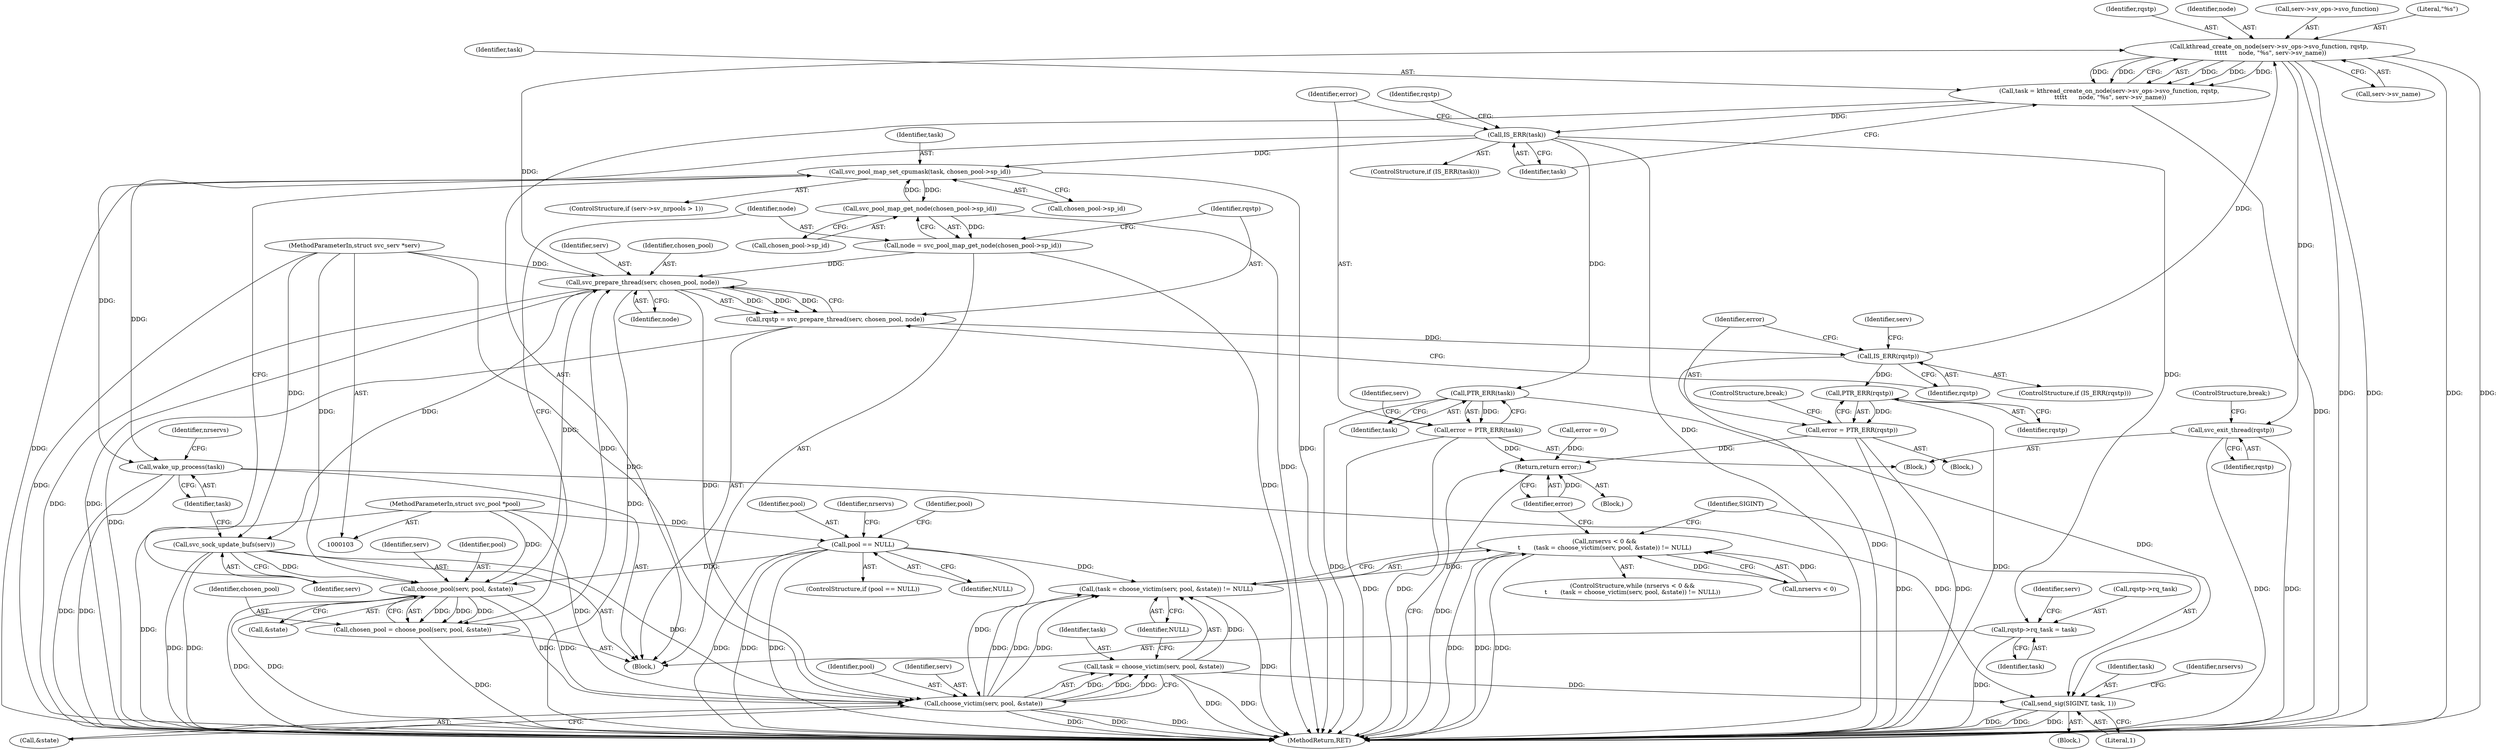 digraph "1_linux_c70422f760c120480fee4de6c38804c72aa26bc1_20@API" {
"1000196" [label="(Call,kthread_create_on_node(serv->sv_ops->svo_function, rqstp,\n \t\t\t\t\t      node, \"%s\", serv->sv_name))"];
"1000180" [label="(Call,IS_ERR(rqstp))"];
"1000173" [label="(Call,rqstp = svc_prepare_thread(serv, chosen_pool, node))"];
"1000175" [label="(Call,svc_prepare_thread(serv, chosen_pool, node))"];
"1000162" [label="(Call,choose_pool(serv, pool, &state))"];
"1000241" [label="(Call,svc_sock_update_bufs(serv))"];
"1000104" [label="(MethodParameterIn,struct svc_serv *serv)"];
"1000125" [label="(Call,pool == NULL)"];
"1000105" [label="(MethodParameterIn,struct svc_pool *pool)"];
"1000160" [label="(Call,chosen_pool = choose_pool(serv, pool, &state))"];
"1000167" [label="(Call,node = svc_pool_map_get_node(chosen_pool->sp_id))"];
"1000169" [label="(Call,svc_pool_map_get_node(chosen_pool->sp_id))"];
"1000236" [label="(Call,svc_pool_map_set_cpumask(task, chosen_pool->sp_id))"];
"1000209" [label="(Call,IS_ERR(task))"];
"1000194" [label="(Call,task = kthread_create_on_node(serv->sv_ops->svo_function, rqstp,\n \t\t\t\t\t      node, \"%s\", serv->sv_name))"];
"1000196" [label="(Call,kthread_create_on_node(serv->sv_ops->svo_function, rqstp,\n \t\t\t\t\t      node, \"%s\", serv->sv_name))"];
"1000214" [label="(Call,PTR_ERR(task))"];
"1000212" [label="(Call,error = PTR_ERR(task))"];
"1000266" [label="(Return,return error;)"];
"1000260" [label="(Call,send_sig(SIGINT, task, 1))"];
"1000225" [label="(Call,rqstp->rq_task = task)"];
"1000185" [label="(Call,PTR_ERR(rqstp))"];
"1000183" [label="(Call,error = PTR_ERR(rqstp))"];
"1000222" [label="(Call,svc_exit_thread(rqstp))"];
"1000253" [label="(Call,choose_victim(serv, pool, &state))"];
"1000250" [label="(Call,(task = choose_victim(serv, pool, &state)) != NULL)"];
"1000246" [label="(Call,nrservs < 0 &&\n\t       (task = choose_victim(serv, pool, &state)) != NULL)"];
"1000251" [label="(Call,task = choose_victim(serv, pool, &state))"];
"1000243" [label="(Call,wake_up_process(task))"];
"1000125" [label="(Call,pool == NULL)"];
"1000219" [label="(Identifier,serv)"];
"1000195" [label="(Identifier,task)"];
"1000202" [label="(Identifier,rqstp)"];
"1000267" [label="(Identifier,error)"];
"1000191" [label="(Identifier,serv)"];
"1000261" [label="(Identifier,SIGINT)"];
"1000164" [label="(Identifier,pool)"];
"1000222" [label="(Call,svc_exit_thread(rqstp))"];
"1000187" [label="(ControlStructure,break;)"];
"1000214" [label="(Call,PTR_ERR(task))"];
"1000265" [label="(Identifier,nrservs)"];
"1000203" [label="(Identifier,node)"];
"1000155" [label="(Identifier,nrservs)"];
"1000176" [label="(Identifier,serv)"];
"1000243" [label="(Call,wake_up_process(task))"];
"1000236" [label="(Call,svc_pool_map_set_cpumask(task, chosen_pool->sp_id))"];
"1000241" [label="(Call,svc_sock_update_bufs(serv))"];
"1000268" [label="(MethodReturn,RET)"];
"1000252" [label="(Identifier,task)"];
"1000104" [label="(MethodParameterIn,struct svc_serv *serv)"];
"1000197" [label="(Call,serv->sv_ops->svo_function)"];
"1000160" [label="(Call,chosen_pool = choose_pool(serv, pool, &state))"];
"1000186" [label="(Identifier,rqstp)"];
"1000258" [label="(Identifier,NULL)"];
"1000182" [label="(Block,)"];
"1000224" [label="(ControlStructure,break;)"];
"1000180" [label="(Call,IS_ERR(rqstp))"];
"1000212" [label="(Call,error = PTR_ERR(task))"];
"1000165" [label="(Call,&state)"];
"1000260" [label="(Call,send_sig(SIGINT, task, 1))"];
"1000226" [label="(Call,rqstp->rq_task)"];
"1000194" [label="(Call,task = kthread_create_on_node(serv->sv_ops->svo_function, rqstp,\n \t\t\t\t\t      node, \"%s\", serv->sv_name))"];
"1000215" [label="(Identifier,task)"];
"1000179" [label="(ControlStructure,if (IS_ERR(rqstp)))"];
"1000245" [label="(ControlStructure,while (nrservs < 0 &&\n\t       (task = choose_victim(serv, pool, &state)) != NULL))"];
"1000162" [label="(Call,choose_pool(serv, pool, &state))"];
"1000244" [label="(Identifier,task)"];
"1000225" [label="(Call,rqstp->rq_task = task)"];
"1000253" [label="(Call,choose_victim(serv, pool, &state))"];
"1000175" [label="(Call,svc_prepare_thread(serv, chosen_pool, node))"];
"1000242" [label="(Identifier,serv)"];
"1000107" [label="(Block,)"];
"1000262" [label="(Identifier,task)"];
"1000229" [label="(Identifier,task)"];
"1000177" [label="(Identifier,chosen_pool)"];
"1000130" [label="(Identifier,nrservs)"];
"1000205" [label="(Call,serv->sv_name)"];
"1000105" [label="(MethodParameterIn,struct svc_pool *pool)"];
"1000238" [label="(Call,chosen_pool->sp_id)"];
"1000157" [label="(Block,)"];
"1000251" [label="(Call,task = choose_victim(serv, pool, &state))"];
"1000230" [label="(ControlStructure,if (serv->sv_nrpools > 1))"];
"1000169" [label="(Call,svc_pool_map_get_node(chosen_pool->sp_id))"];
"1000227" [label="(Identifier,rqstp)"];
"1000209" [label="(Call,IS_ERR(task))"];
"1000196" [label="(Call,kthread_create_on_node(serv->sv_ops->svo_function, rqstp,\n \t\t\t\t\t      node, \"%s\", serv->sv_name))"];
"1000204" [label="(Literal,\"%s\")"];
"1000174" [label="(Identifier,rqstp)"];
"1000250" [label="(Call,(task = choose_victim(serv, pool, &state)) != NULL)"];
"1000141" [label="(Identifier,pool)"];
"1000247" [label="(Call,nrservs < 0)"];
"1000255" [label="(Identifier,pool)"];
"1000184" [label="(Identifier,error)"];
"1000173" [label="(Call,rqstp = svc_prepare_thread(serv, chosen_pool, node))"];
"1000167" [label="(Call,node = svc_pool_map_get_node(chosen_pool->sp_id))"];
"1000246" [label="(Call,nrservs < 0 &&\n\t       (task = choose_victim(serv, pool, &state)) != NULL)"];
"1000124" [label="(ControlStructure,if (pool == NULL))"];
"1000223" [label="(Identifier,rqstp)"];
"1000233" [label="(Identifier,serv)"];
"1000210" [label="(Identifier,task)"];
"1000211" [label="(Block,)"];
"1000112" [label="(Call,error = 0)"];
"1000161" [label="(Identifier,chosen_pool)"];
"1000263" [label="(Literal,1)"];
"1000178" [label="(Identifier,node)"];
"1000163" [label="(Identifier,serv)"];
"1000266" [label="(Return,return error;)"];
"1000170" [label="(Call,chosen_pool->sp_id)"];
"1000126" [label="(Identifier,pool)"];
"1000208" [label="(ControlStructure,if (IS_ERR(task)))"];
"1000254" [label="(Identifier,serv)"];
"1000183" [label="(Call,error = PTR_ERR(rqstp))"];
"1000237" [label="(Identifier,task)"];
"1000213" [label="(Identifier,error)"];
"1000181" [label="(Identifier,rqstp)"];
"1000168" [label="(Identifier,node)"];
"1000185" [label="(Call,PTR_ERR(rqstp))"];
"1000256" [label="(Call,&state)"];
"1000259" [label="(Block,)"];
"1000127" [label="(Identifier,NULL)"];
"1000196" -> "1000194"  [label="AST: "];
"1000196" -> "1000205"  [label="CFG: "];
"1000197" -> "1000196"  [label="AST: "];
"1000202" -> "1000196"  [label="AST: "];
"1000203" -> "1000196"  [label="AST: "];
"1000204" -> "1000196"  [label="AST: "];
"1000205" -> "1000196"  [label="AST: "];
"1000194" -> "1000196"  [label="CFG: "];
"1000196" -> "1000268"  [label="DDG: "];
"1000196" -> "1000268"  [label="DDG: "];
"1000196" -> "1000268"  [label="DDG: "];
"1000196" -> "1000268"  [label="DDG: "];
"1000196" -> "1000194"  [label="DDG: "];
"1000196" -> "1000194"  [label="DDG: "];
"1000196" -> "1000194"  [label="DDG: "];
"1000196" -> "1000194"  [label="DDG: "];
"1000196" -> "1000194"  [label="DDG: "];
"1000180" -> "1000196"  [label="DDG: "];
"1000175" -> "1000196"  [label="DDG: "];
"1000196" -> "1000222"  [label="DDG: "];
"1000180" -> "1000179"  [label="AST: "];
"1000180" -> "1000181"  [label="CFG: "];
"1000181" -> "1000180"  [label="AST: "];
"1000184" -> "1000180"  [label="CFG: "];
"1000191" -> "1000180"  [label="CFG: "];
"1000180" -> "1000268"  [label="DDG: "];
"1000173" -> "1000180"  [label="DDG: "];
"1000180" -> "1000185"  [label="DDG: "];
"1000173" -> "1000157"  [label="AST: "];
"1000173" -> "1000175"  [label="CFG: "];
"1000174" -> "1000173"  [label="AST: "];
"1000175" -> "1000173"  [label="AST: "];
"1000181" -> "1000173"  [label="CFG: "];
"1000173" -> "1000268"  [label="DDG: "];
"1000175" -> "1000173"  [label="DDG: "];
"1000175" -> "1000173"  [label="DDG: "];
"1000175" -> "1000173"  [label="DDG: "];
"1000175" -> "1000178"  [label="CFG: "];
"1000176" -> "1000175"  [label="AST: "];
"1000177" -> "1000175"  [label="AST: "];
"1000178" -> "1000175"  [label="AST: "];
"1000175" -> "1000268"  [label="DDG: "];
"1000175" -> "1000268"  [label="DDG: "];
"1000175" -> "1000268"  [label="DDG: "];
"1000162" -> "1000175"  [label="DDG: "];
"1000104" -> "1000175"  [label="DDG: "];
"1000160" -> "1000175"  [label="DDG: "];
"1000167" -> "1000175"  [label="DDG: "];
"1000175" -> "1000241"  [label="DDG: "];
"1000175" -> "1000253"  [label="DDG: "];
"1000162" -> "1000160"  [label="AST: "];
"1000162" -> "1000165"  [label="CFG: "];
"1000163" -> "1000162"  [label="AST: "];
"1000164" -> "1000162"  [label="AST: "];
"1000165" -> "1000162"  [label="AST: "];
"1000160" -> "1000162"  [label="CFG: "];
"1000162" -> "1000268"  [label="DDG: "];
"1000162" -> "1000268"  [label="DDG: "];
"1000162" -> "1000160"  [label="DDG: "];
"1000162" -> "1000160"  [label="DDG: "];
"1000162" -> "1000160"  [label="DDG: "];
"1000241" -> "1000162"  [label="DDG: "];
"1000104" -> "1000162"  [label="DDG: "];
"1000125" -> "1000162"  [label="DDG: "];
"1000105" -> "1000162"  [label="DDG: "];
"1000162" -> "1000253"  [label="DDG: "];
"1000162" -> "1000253"  [label="DDG: "];
"1000241" -> "1000157"  [label="AST: "];
"1000241" -> "1000242"  [label="CFG: "];
"1000242" -> "1000241"  [label="AST: "];
"1000244" -> "1000241"  [label="CFG: "];
"1000241" -> "1000268"  [label="DDG: "];
"1000241" -> "1000268"  [label="DDG: "];
"1000104" -> "1000241"  [label="DDG: "];
"1000241" -> "1000253"  [label="DDG: "];
"1000104" -> "1000103"  [label="AST: "];
"1000104" -> "1000268"  [label="DDG: "];
"1000104" -> "1000253"  [label="DDG: "];
"1000125" -> "1000124"  [label="AST: "];
"1000125" -> "1000127"  [label="CFG: "];
"1000126" -> "1000125"  [label="AST: "];
"1000127" -> "1000125"  [label="AST: "];
"1000130" -> "1000125"  [label="CFG: "];
"1000141" -> "1000125"  [label="CFG: "];
"1000125" -> "1000268"  [label="DDG: "];
"1000125" -> "1000268"  [label="DDG: "];
"1000125" -> "1000268"  [label="DDG: "];
"1000105" -> "1000125"  [label="DDG: "];
"1000125" -> "1000253"  [label="DDG: "];
"1000125" -> "1000250"  [label="DDG: "];
"1000105" -> "1000103"  [label="AST: "];
"1000105" -> "1000268"  [label="DDG: "];
"1000105" -> "1000253"  [label="DDG: "];
"1000160" -> "1000157"  [label="AST: "];
"1000161" -> "1000160"  [label="AST: "];
"1000168" -> "1000160"  [label="CFG: "];
"1000160" -> "1000268"  [label="DDG: "];
"1000167" -> "1000157"  [label="AST: "];
"1000167" -> "1000169"  [label="CFG: "];
"1000168" -> "1000167"  [label="AST: "];
"1000169" -> "1000167"  [label="AST: "];
"1000174" -> "1000167"  [label="CFG: "];
"1000167" -> "1000268"  [label="DDG: "];
"1000169" -> "1000167"  [label="DDG: "];
"1000169" -> "1000170"  [label="CFG: "];
"1000170" -> "1000169"  [label="AST: "];
"1000169" -> "1000268"  [label="DDG: "];
"1000236" -> "1000169"  [label="DDG: "];
"1000169" -> "1000236"  [label="DDG: "];
"1000236" -> "1000230"  [label="AST: "];
"1000236" -> "1000238"  [label="CFG: "];
"1000237" -> "1000236"  [label="AST: "];
"1000238" -> "1000236"  [label="AST: "];
"1000242" -> "1000236"  [label="CFG: "];
"1000236" -> "1000268"  [label="DDG: "];
"1000236" -> "1000268"  [label="DDG: "];
"1000209" -> "1000236"  [label="DDG: "];
"1000236" -> "1000243"  [label="DDG: "];
"1000209" -> "1000208"  [label="AST: "];
"1000209" -> "1000210"  [label="CFG: "];
"1000210" -> "1000209"  [label="AST: "];
"1000213" -> "1000209"  [label="CFG: "];
"1000227" -> "1000209"  [label="CFG: "];
"1000209" -> "1000268"  [label="DDG: "];
"1000194" -> "1000209"  [label="DDG: "];
"1000209" -> "1000214"  [label="DDG: "];
"1000209" -> "1000225"  [label="DDG: "];
"1000209" -> "1000243"  [label="DDG: "];
"1000194" -> "1000157"  [label="AST: "];
"1000195" -> "1000194"  [label="AST: "];
"1000210" -> "1000194"  [label="CFG: "];
"1000194" -> "1000268"  [label="DDG: "];
"1000214" -> "1000212"  [label="AST: "];
"1000214" -> "1000215"  [label="CFG: "];
"1000215" -> "1000214"  [label="AST: "];
"1000212" -> "1000214"  [label="CFG: "];
"1000214" -> "1000268"  [label="DDG: "];
"1000214" -> "1000212"  [label="DDG: "];
"1000214" -> "1000260"  [label="DDG: "];
"1000212" -> "1000211"  [label="AST: "];
"1000213" -> "1000212"  [label="AST: "];
"1000219" -> "1000212"  [label="CFG: "];
"1000212" -> "1000268"  [label="DDG: "];
"1000212" -> "1000268"  [label="DDG: "];
"1000212" -> "1000266"  [label="DDG: "];
"1000266" -> "1000107"  [label="AST: "];
"1000266" -> "1000267"  [label="CFG: "];
"1000267" -> "1000266"  [label="AST: "];
"1000268" -> "1000266"  [label="CFG: "];
"1000266" -> "1000268"  [label="DDG: "];
"1000267" -> "1000266"  [label="DDG: "];
"1000183" -> "1000266"  [label="DDG: "];
"1000112" -> "1000266"  [label="DDG: "];
"1000260" -> "1000259"  [label="AST: "];
"1000260" -> "1000263"  [label="CFG: "];
"1000261" -> "1000260"  [label="AST: "];
"1000262" -> "1000260"  [label="AST: "];
"1000263" -> "1000260"  [label="AST: "];
"1000265" -> "1000260"  [label="CFG: "];
"1000260" -> "1000268"  [label="DDG: "];
"1000260" -> "1000268"  [label="DDG: "];
"1000260" -> "1000268"  [label="DDG: "];
"1000251" -> "1000260"  [label="DDG: "];
"1000243" -> "1000260"  [label="DDG: "];
"1000225" -> "1000157"  [label="AST: "];
"1000225" -> "1000229"  [label="CFG: "];
"1000226" -> "1000225"  [label="AST: "];
"1000229" -> "1000225"  [label="AST: "];
"1000233" -> "1000225"  [label="CFG: "];
"1000225" -> "1000268"  [label="DDG: "];
"1000185" -> "1000183"  [label="AST: "];
"1000185" -> "1000186"  [label="CFG: "];
"1000186" -> "1000185"  [label="AST: "];
"1000183" -> "1000185"  [label="CFG: "];
"1000185" -> "1000268"  [label="DDG: "];
"1000185" -> "1000183"  [label="DDG: "];
"1000183" -> "1000182"  [label="AST: "];
"1000184" -> "1000183"  [label="AST: "];
"1000187" -> "1000183"  [label="CFG: "];
"1000183" -> "1000268"  [label="DDG: "];
"1000183" -> "1000268"  [label="DDG: "];
"1000222" -> "1000211"  [label="AST: "];
"1000222" -> "1000223"  [label="CFG: "];
"1000223" -> "1000222"  [label="AST: "];
"1000224" -> "1000222"  [label="CFG: "];
"1000222" -> "1000268"  [label="DDG: "];
"1000222" -> "1000268"  [label="DDG: "];
"1000253" -> "1000251"  [label="AST: "];
"1000253" -> "1000256"  [label="CFG: "];
"1000254" -> "1000253"  [label="AST: "];
"1000255" -> "1000253"  [label="AST: "];
"1000256" -> "1000253"  [label="AST: "];
"1000251" -> "1000253"  [label="CFG: "];
"1000253" -> "1000268"  [label="DDG: "];
"1000253" -> "1000268"  [label="DDG: "];
"1000253" -> "1000268"  [label="DDG: "];
"1000253" -> "1000250"  [label="DDG: "];
"1000253" -> "1000250"  [label="DDG: "];
"1000253" -> "1000250"  [label="DDG: "];
"1000253" -> "1000251"  [label="DDG: "];
"1000253" -> "1000251"  [label="DDG: "];
"1000253" -> "1000251"  [label="DDG: "];
"1000250" -> "1000246"  [label="AST: "];
"1000250" -> "1000258"  [label="CFG: "];
"1000251" -> "1000250"  [label="AST: "];
"1000258" -> "1000250"  [label="AST: "];
"1000246" -> "1000250"  [label="CFG: "];
"1000250" -> "1000268"  [label="DDG: "];
"1000250" -> "1000246"  [label="DDG: "];
"1000251" -> "1000250"  [label="DDG: "];
"1000246" -> "1000245"  [label="AST: "];
"1000246" -> "1000247"  [label="CFG: "];
"1000247" -> "1000246"  [label="AST: "];
"1000261" -> "1000246"  [label="CFG: "];
"1000267" -> "1000246"  [label="CFG: "];
"1000246" -> "1000268"  [label="DDG: "];
"1000246" -> "1000268"  [label="DDG: "];
"1000246" -> "1000268"  [label="DDG: "];
"1000247" -> "1000246"  [label="DDG: "];
"1000247" -> "1000246"  [label="DDG: "];
"1000252" -> "1000251"  [label="AST: "];
"1000258" -> "1000251"  [label="CFG: "];
"1000251" -> "1000268"  [label="DDG: "];
"1000251" -> "1000268"  [label="DDG: "];
"1000243" -> "1000157"  [label="AST: "];
"1000243" -> "1000244"  [label="CFG: "];
"1000244" -> "1000243"  [label="AST: "];
"1000155" -> "1000243"  [label="CFG: "];
"1000243" -> "1000268"  [label="DDG: "];
"1000243" -> "1000268"  [label="DDG: "];
}
